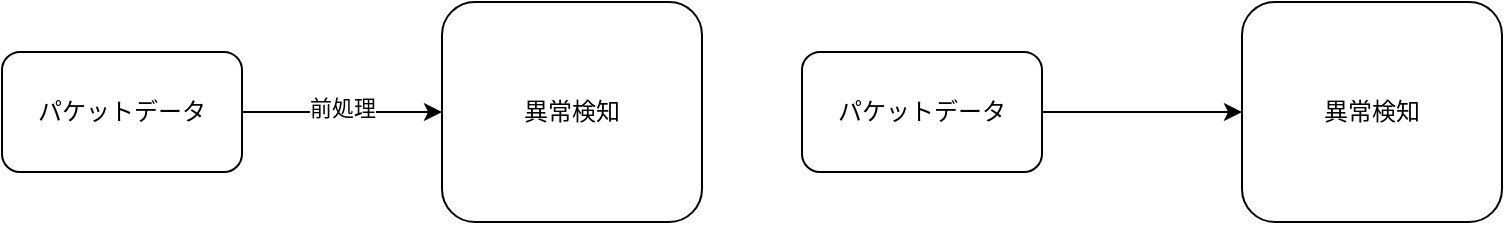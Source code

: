 <mxfile version="22.1.7" type="github">
  <diagram name="ページ1" id="vJ15fzR9yFP7jA5h14AV">
    <mxGraphModel dx="1224" dy="776" grid="1" gridSize="10" guides="1" tooltips="1" connect="1" arrows="1" fold="1" page="1" pageScale="1" pageWidth="827" pageHeight="1169" math="0" shadow="0">
      <root>
        <mxCell id="0" />
        <mxCell id="1" parent="0" />
        <mxCell id="0MjI1iBvqpHvC_OrkHvn-1" value="" style="edgeStyle=orthogonalEdgeStyle;rounded=0;orthogonalLoop=1;jettySize=auto;html=1;" edge="1" parent="1" source="0MjI1iBvqpHvC_OrkHvn-2" target="0MjI1iBvqpHvC_OrkHvn-9">
          <mxGeometry relative="1" as="geometry" />
        </mxCell>
        <mxCell id="0MjI1iBvqpHvC_OrkHvn-26" value="前処理" style="edgeLabel;html=1;align=center;verticalAlign=middle;resizable=0;points=[];" vertex="1" connectable="0" parent="0MjI1iBvqpHvC_OrkHvn-1">
          <mxGeometry y="2" relative="1" as="geometry">
            <mxPoint as="offset" />
          </mxGeometry>
        </mxCell>
        <mxCell id="0MjI1iBvqpHvC_OrkHvn-2" value="パケットデータ" style="rounded=1;whiteSpace=wrap;html=1;" vertex="1" parent="1">
          <mxGeometry x="40" y="365" width="120" height="60" as="geometry" />
        </mxCell>
        <mxCell id="0MjI1iBvqpHvC_OrkHvn-9" value="異常検知" style="whiteSpace=wrap;html=1;rounded=1;" vertex="1" parent="1">
          <mxGeometry x="260" y="340" width="130" height="110" as="geometry" />
        </mxCell>
        <mxCell id="0MjI1iBvqpHvC_OrkHvn-28" value="" style="edgeStyle=orthogonalEdgeStyle;rounded=0;orthogonalLoop=1;jettySize=auto;html=1;" edge="1" parent="1" source="0MjI1iBvqpHvC_OrkHvn-30" target="0MjI1iBvqpHvC_OrkHvn-31">
          <mxGeometry relative="1" as="geometry" />
        </mxCell>
        <mxCell id="0MjI1iBvqpHvC_OrkHvn-30" value="パケットデータ" style="rounded=1;whiteSpace=wrap;html=1;" vertex="1" parent="1">
          <mxGeometry x="440" y="365" width="120" height="60" as="geometry" />
        </mxCell>
        <mxCell id="0MjI1iBvqpHvC_OrkHvn-31" value="異常検知" style="whiteSpace=wrap;html=1;rounded=1;" vertex="1" parent="1">
          <mxGeometry x="660" y="340" width="130" height="110" as="geometry" />
        </mxCell>
      </root>
    </mxGraphModel>
  </diagram>
</mxfile>
